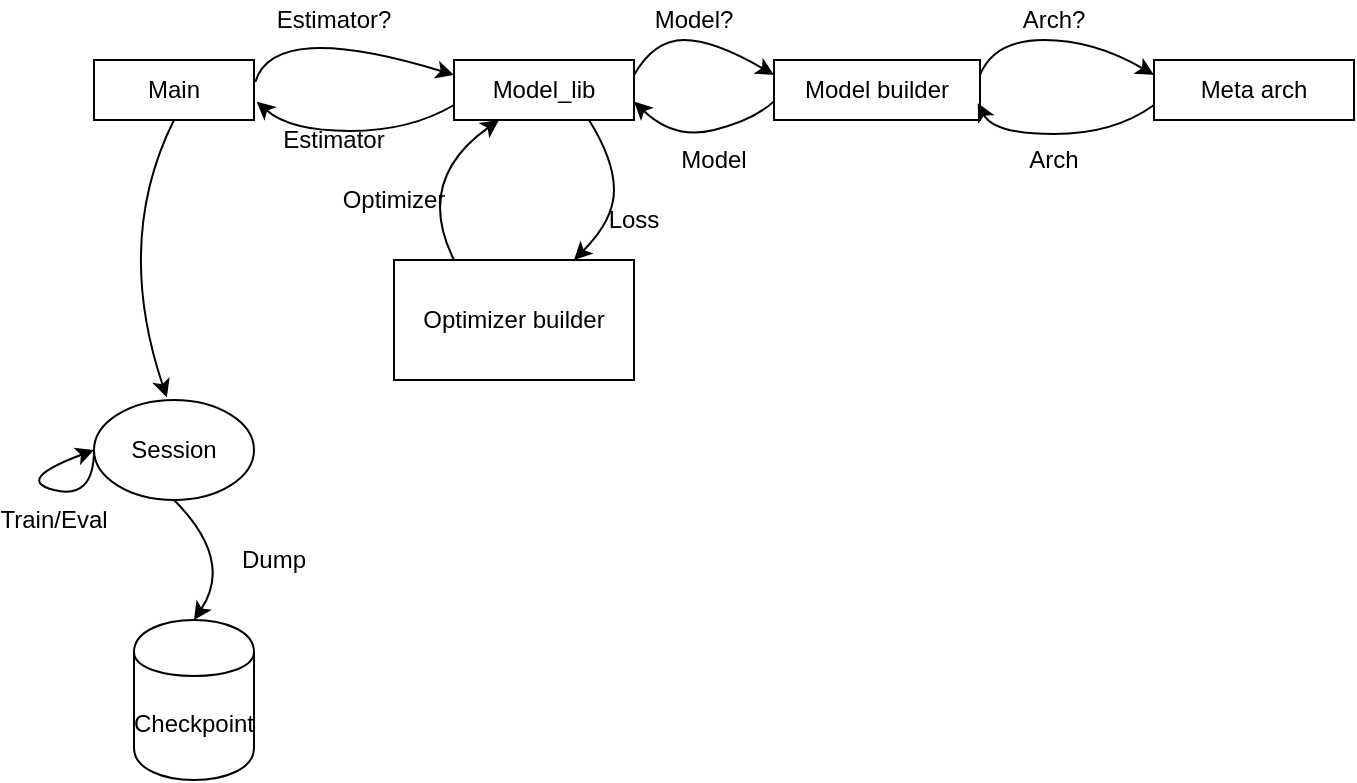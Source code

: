 <mxfile version="10.6.5" type="device"><diagram id="v70GzJC3RyhQ1K8cmD1p" name="Page-1"><mxGraphModel dx="961" dy="493" grid="1" gridSize="10" guides="1" tooltips="1" connect="1" arrows="1" fold="1" page="1" pageScale="1" pageWidth="827" pageHeight="1169" math="0" shadow="0"><root><mxCell id="0"/><mxCell id="1" parent="0"/><mxCell id="VleMu1lKD6YgWPfpHK27-1" value="Main&lt;br&gt;" style="rounded=0;whiteSpace=wrap;html=1;" vertex="1" parent="1"><mxGeometry x="90" y="140" width="80" height="30" as="geometry"/></mxCell><mxCell id="VleMu1lKD6YgWPfpHK27-2" value="Model_lib" style="rounded=0;whiteSpace=wrap;html=1;" vertex="1" parent="1"><mxGeometry x="270" y="140" width="90" height="30" as="geometry"/></mxCell><mxCell id="VleMu1lKD6YgWPfpHK27-3" value="Model builder" style="rounded=0;whiteSpace=wrap;html=1;" vertex="1" parent="1"><mxGeometry x="430" y="140" width="103" height="30" as="geometry"/></mxCell><mxCell id="VleMu1lKD6YgWPfpHK27-4" value="Meta arch&lt;br&gt;" style="rounded=0;whiteSpace=wrap;html=1;" vertex="1" parent="1"><mxGeometry x="620" y="140" width="100" height="30" as="geometry"/></mxCell><mxCell id="VleMu1lKD6YgWPfpHK27-5" value="Optimizer builder" style="rounded=0;whiteSpace=wrap;html=1;" vertex="1" parent="1"><mxGeometry x="240" y="240" width="120" height="60" as="geometry"/></mxCell><mxCell id="VleMu1lKD6YgWPfpHK27-7" value="" style="curved=1;endArrow=classic;html=1;exitX=1.008;exitY=0.367;exitDx=0;exitDy=0;entryX=0;entryY=0.25;entryDx=0;entryDy=0;exitPerimeter=0;" edge="1" parent="1" source="VleMu1lKD6YgWPfpHK27-1" target="VleMu1lKD6YgWPfpHK27-2"><mxGeometry width="50" height="50" relative="1" as="geometry"><mxPoint x="180" y="170" as="sourcePoint"/><mxPoint x="230" y="120" as="targetPoint"/><Array as="points"><mxPoint x="180" y="120"/></Array></mxGeometry></mxCell><mxCell id="VleMu1lKD6YgWPfpHK27-8" value="Estimator?" style="text;html=1;strokeColor=none;fillColor=none;align=center;verticalAlign=middle;whiteSpace=wrap;rounded=0;" vertex="1" parent="1"><mxGeometry x="190" y="110" width="40" height="20" as="geometry"/></mxCell><mxCell id="VleMu1lKD6YgWPfpHK27-9" value="" style="curved=1;endArrow=classic;html=1;exitX=1;exitY=0.25;exitDx=0;exitDy=0;entryX=0;entryY=0.25;entryDx=0;entryDy=0;" edge="1" parent="1" source="VleMu1lKD6YgWPfpHK27-2" target="VleMu1lKD6YgWPfpHK27-3"><mxGeometry width="50" height="50" relative="1" as="geometry"><mxPoint x="370" y="180" as="sourcePoint"/><mxPoint x="420" y="130" as="targetPoint"/><Array as="points"><mxPoint x="370" y="130"/><mxPoint x="400" y="130"/></Array></mxGeometry></mxCell><mxCell id="VleMu1lKD6YgWPfpHK27-10" value="" style="curved=1;endArrow=classic;html=1;exitX=1;exitY=0.25;exitDx=0;exitDy=0;entryX=0;entryY=0.25;entryDx=0;entryDy=0;" edge="1" parent="1" source="VleMu1lKD6YgWPfpHK27-3" target="VleMu1lKD6YgWPfpHK27-4"><mxGeometry width="50" height="50" relative="1" as="geometry"><mxPoint x="446" y="158" as="sourcePoint"/><mxPoint x="516" y="158" as="targetPoint"/><Array as="points"><mxPoint x="540" y="130"/><mxPoint x="590" y="130"/></Array></mxGeometry></mxCell><mxCell id="VleMu1lKD6YgWPfpHK27-11" value="" style="curved=1;endArrow=classic;html=1;exitX=0;exitY=0.75;exitDx=0;exitDy=0;entryX=0.989;entryY=0.719;entryDx=0;entryDy=0;entryPerimeter=0;" edge="1" parent="1" source="VleMu1lKD6YgWPfpHK27-4" target="VleMu1lKD6YgWPfpHK27-3"><mxGeometry width="50" height="50" relative="1" as="geometry"><mxPoint x="620" y="155" as="sourcePoint"/><mxPoint x="550" y="163" as="targetPoint"/><Array as="points"><mxPoint x="600" y="177"/><mxPoint x="540" y="177"/></Array></mxGeometry></mxCell><mxCell id="VleMu1lKD6YgWPfpHK27-12" value="" style="curved=1;endArrow=classic;html=1;exitX=-0.002;exitY=0.694;exitDx=0;exitDy=0;entryX=1.001;entryY=0.694;entryDx=0;entryDy=0;entryPerimeter=0;exitPerimeter=0;" edge="1" parent="1" source="VleMu1lKD6YgWPfpHK27-3" target="VleMu1lKD6YgWPfpHK27-2"><mxGeometry width="50" height="50" relative="1" as="geometry"><mxPoint x="448.068" y="181.053" as="sourcePoint"/><mxPoint x="359.913" y="180.083" as="targetPoint"/><Array as="points"><mxPoint x="420" y="170"/><mxPoint x="380" y="180"/></Array></mxGeometry></mxCell><mxCell id="VleMu1lKD6YgWPfpHK27-13" value="" style="curved=1;endArrow=classic;html=1;exitX=0;exitY=0.75;exitDx=0;exitDy=0;entryX=1.017;entryY=0.694;entryDx=0;entryDy=0;entryPerimeter=0;" edge="1" parent="1" source="VleMu1lKD6YgWPfpHK27-2" target="VleMu1lKD6YgWPfpHK27-1"><mxGeometry width="50" height="50" relative="1" as="geometry"><mxPoint x="268.068" y="161.053" as="sourcePoint"/><mxPoint x="179.913" y="160.083" as="targetPoint"/><Array as="points"><mxPoint x="248" y="175.5"/><mxPoint x="188" y="175.5"/></Array></mxGeometry></mxCell><mxCell id="VleMu1lKD6YgWPfpHK27-14" value="Model?" style="text;html=1;strokeColor=none;fillColor=none;align=center;verticalAlign=middle;whiteSpace=wrap;rounded=0;" vertex="1" parent="1"><mxGeometry x="370" y="110" width="40" height="20" as="geometry"/></mxCell><mxCell id="VleMu1lKD6YgWPfpHK27-15" value="Arch?" style="text;html=1;strokeColor=none;fillColor=none;align=center;verticalAlign=middle;whiteSpace=wrap;rounded=0;" vertex="1" parent="1"><mxGeometry x="550" y="110" width="40" height="20" as="geometry"/></mxCell><mxCell id="VleMu1lKD6YgWPfpHK27-17" value="Arch&lt;br&gt;" style="text;html=1;strokeColor=none;fillColor=none;align=center;verticalAlign=middle;whiteSpace=wrap;rounded=0;" vertex="1" parent="1"><mxGeometry x="550" y="180" width="40" height="20" as="geometry"/></mxCell><mxCell id="VleMu1lKD6YgWPfpHK27-18" value="Model" style="text;html=1;strokeColor=none;fillColor=none;align=center;verticalAlign=middle;whiteSpace=wrap;rounded=0;" vertex="1" parent="1"><mxGeometry x="380" y="180" width="40" height="20" as="geometry"/></mxCell><mxCell id="VleMu1lKD6YgWPfpHK27-19" value="" style="curved=1;endArrow=classic;html=1;exitX=0.75;exitY=1;exitDx=0;exitDy=0;entryX=0.75;entryY=0;entryDx=0;entryDy=0;" edge="1" parent="1" source="VleMu1lKD6YgWPfpHK27-2" target="VleMu1lKD6YgWPfpHK27-5"><mxGeometry width="50" height="50" relative="1" as="geometry"><mxPoint x="370" y="280" as="sourcePoint"/><mxPoint x="420" y="230" as="targetPoint"/><Array as="points"><mxPoint x="350" y="190"/><mxPoint x="350" y="220"/></Array></mxGeometry></mxCell><mxCell id="VleMu1lKD6YgWPfpHK27-20" value="Loss" style="text;html=1;strokeColor=none;fillColor=none;align=center;verticalAlign=middle;whiteSpace=wrap;rounded=0;" vertex="1" parent="1"><mxGeometry x="340" y="210" width="40" height="20" as="geometry"/></mxCell><mxCell id="VleMu1lKD6YgWPfpHK27-21" value="" style="curved=1;endArrow=classic;html=1;entryX=0.25;entryY=1;entryDx=0;entryDy=0;exitX=0.25;exitY=0;exitDx=0;exitDy=0;" edge="1" parent="1" source="VleMu1lKD6YgWPfpHK27-5" target="VleMu1lKD6YgWPfpHK27-2"><mxGeometry width="50" height="50" relative="1" as="geometry"><mxPoint x="210" y="270" as="sourcePoint"/><mxPoint x="260" y="220" as="targetPoint"/><Array as="points"><mxPoint x="250" y="200"/></Array></mxGeometry></mxCell><mxCell id="VleMu1lKD6YgWPfpHK27-22" value="Optimizer" style="text;html=1;strokeColor=none;fillColor=none;align=center;verticalAlign=middle;whiteSpace=wrap;rounded=0;" vertex="1" parent="1"><mxGeometry x="220" y="200" width="40" height="20" as="geometry"/></mxCell><mxCell id="VleMu1lKD6YgWPfpHK27-23" value="Estimator" style="text;html=1;strokeColor=none;fillColor=none;align=center;verticalAlign=middle;whiteSpace=wrap;rounded=0;" vertex="1" parent="1"><mxGeometry x="190" y="170" width="40" height="20" as="geometry"/></mxCell><mxCell id="VleMu1lKD6YgWPfpHK27-24" value="Session" style="ellipse;whiteSpace=wrap;html=1;" vertex="1" parent="1"><mxGeometry x="90" y="310" width="80" height="50" as="geometry"/></mxCell><mxCell id="VleMu1lKD6YgWPfpHK27-25" value="" style="curved=1;endArrow=classic;html=1;entryX=0.455;entryY=-0.026;entryDx=0;entryDy=0;entryPerimeter=0;exitX=0.5;exitY=1;exitDx=0;exitDy=0;" edge="1" parent="1" source="VleMu1lKD6YgWPfpHK27-1" target="VleMu1lKD6YgWPfpHK27-24"><mxGeometry width="50" height="50" relative="1" as="geometry"><mxPoint x="50" y="280" as="sourcePoint"/><mxPoint x="100" y="230" as="targetPoint"/><Array as="points"><mxPoint x="100" y="230"/></Array></mxGeometry></mxCell><mxCell id="VleMu1lKD6YgWPfpHK27-26" value="" style="curved=1;endArrow=classic;html=1;entryX=0;entryY=0.5;entryDx=0;entryDy=0;exitX=0;exitY=0.5;exitDx=0;exitDy=0;" edge="1" parent="1" source="VleMu1lKD6YgWPfpHK27-24" target="VleMu1lKD6YgWPfpHK27-24"><mxGeometry width="50" height="50" relative="1" as="geometry"><mxPoint x="20" y="400" as="sourcePoint"/><mxPoint x="70" y="350" as="targetPoint"/><Array as="points"><mxPoint x="90" y="360"/><mxPoint x="50" y="350"/></Array></mxGeometry></mxCell><mxCell id="VleMu1lKD6YgWPfpHK27-27" value="Train/Eval&lt;br&gt;" style="text;html=1;strokeColor=none;fillColor=none;align=center;verticalAlign=middle;whiteSpace=wrap;rounded=0;" vertex="1" parent="1"><mxGeometry x="50" y="360" width="40" height="20" as="geometry"/></mxCell><mxCell id="VleMu1lKD6YgWPfpHK27-28" value="Checkpoint" style="shape=cylinder;whiteSpace=wrap;html=1;boundedLbl=1;backgroundOutline=1;" vertex="1" parent="1"><mxGeometry x="110" y="420" width="60" height="80" as="geometry"/></mxCell><mxCell id="VleMu1lKD6YgWPfpHK27-29" value="" style="curved=1;endArrow=classic;html=1;entryX=0.5;entryY=0;entryDx=0;entryDy=0;exitX=0.5;exitY=1;exitDx=0;exitDy=0;" edge="1" parent="1" source="VleMu1lKD6YgWPfpHK27-24" target="VleMu1lKD6YgWPfpHK27-28"><mxGeometry width="50" height="50" relative="1" as="geometry"><mxPoint x="220" y="450" as="sourcePoint"/><mxPoint x="270" y="400" as="targetPoint"/><Array as="points"><mxPoint x="160" y="390"/></Array></mxGeometry></mxCell><mxCell id="VleMu1lKD6YgWPfpHK27-30" value="Dump&lt;br&gt;" style="text;html=1;strokeColor=none;fillColor=none;align=center;verticalAlign=middle;whiteSpace=wrap;rounded=0;" vertex="1" parent="1"><mxGeometry x="160" y="380" width="40" height="20" as="geometry"/></mxCell></root></mxGraphModel></diagram></mxfile>